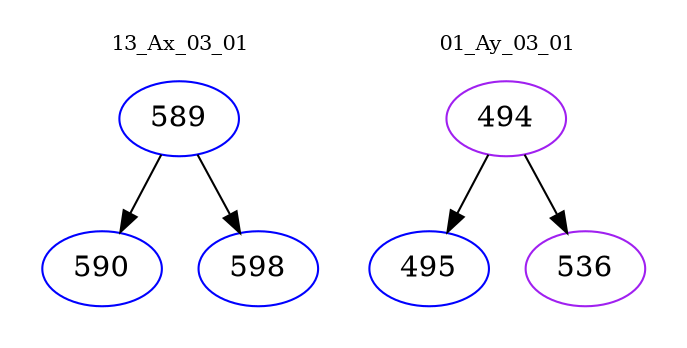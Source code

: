digraph{
subgraph cluster_0 {
color = white
label = "13_Ax_03_01";
fontsize=10;
T0_589 [label="589", color="blue"]
T0_589 -> T0_590 [color="black"]
T0_590 [label="590", color="blue"]
T0_589 -> T0_598 [color="black"]
T0_598 [label="598", color="blue"]
}
subgraph cluster_1 {
color = white
label = "01_Ay_03_01";
fontsize=10;
T1_494 [label="494", color="purple"]
T1_494 -> T1_495 [color="black"]
T1_495 [label="495", color="blue"]
T1_494 -> T1_536 [color="black"]
T1_536 [label="536", color="purple"]
}
}
